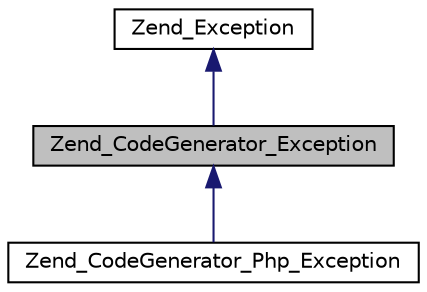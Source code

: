 digraph G
{
  edge [fontname="Helvetica",fontsize="10",labelfontname="Helvetica",labelfontsize="10"];
  node [fontname="Helvetica",fontsize="10",shape=record];
  Node1 [label="Zend_CodeGenerator_Exception",height=0.2,width=0.4,color="black", fillcolor="grey75", style="filled" fontcolor="black"];
  Node2 -> Node1 [dir="back",color="midnightblue",fontsize="10",style="solid",fontname="Helvetica"];
  Node2 [label="Zend_Exception",height=0.2,width=0.4,color="black", fillcolor="white", style="filled",URL="$class_zend___exception.html"];
  Node1 -> Node3 [dir="back",color="midnightblue",fontsize="10",style="solid",fontname="Helvetica"];
  Node3 [label="Zend_CodeGenerator_Php_Exception",height=0.2,width=0.4,color="black", fillcolor="white", style="filled",URL="$class_zend___code_generator___php___exception.html"];
}
